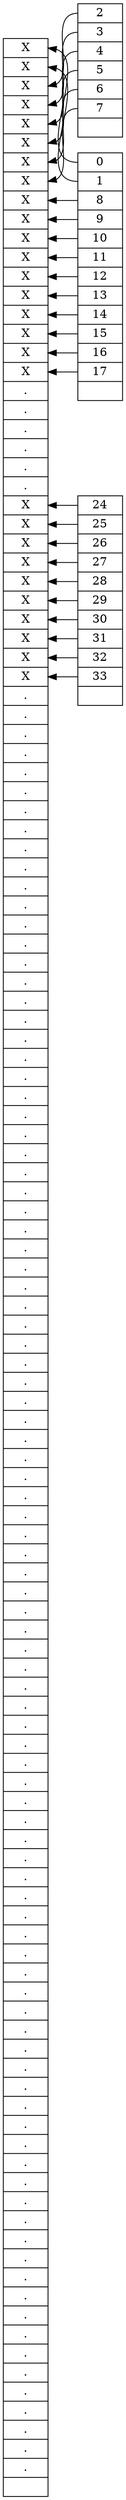 // Memsim
digraph {
	graph [rankdir=RL]
	graph [overlap=scalexy]
	node [shape=record]
	p2:2 -> frame:2
	p2:3 -> frame:3
	p2:4 -> frame:4
	p2:5 -> frame:5
	p2:6 -> frame:6
	p2:7 -> frame:7
	p2 [label="<2>2|<3>3|<4>4|<5>5|<6>6|<7>7|"]
	p5:0 -> frame:0
	p5:1 -> frame:1
	p5:8 -> frame:8
	p5:9 -> frame:9
	p5:10 -> frame:10
	p5:11 -> frame:11
	p5:12 -> frame:12
	p5:13 -> frame:13
	p5:14 -> frame:14
	p5:15 -> frame:15
	p5:16 -> frame:16
	p5:17 -> frame:17
	p5 [label="<0>0|<1>1|<8>8|<9>9|<10>10|<11>11|<12>12|<13>13|<14>14|<15>15|<16>16|<17>17|"]
	p7:24 -> frame:24
	p7:25 -> frame:25
	p7:26 -> frame:26
	p7:27 -> frame:27
	p7:28 -> frame:28
	p7:29 -> frame:29
	p7:30 -> frame:30
	p7:31 -> frame:31
	p7:32 -> frame:32
	p7:33 -> frame:33
	p7 [label="<24>24|<25>25|<26>26|<27>27|<28>28|<29>29|<30>30|<31>31|<32>32|<33>33|"]
	frame [label="<0>X|<1>X|<2>X|<3>X|<4>X|<5>X|<6>X|<7>X|<8>X|<9>X|<10>X|<11>X|<12>X|<13>X|<14>X|<15>X|<16>X|<17>X|<18>.|<19>.|<20>.|<21>.|<22>.|<23>.|<24>X|<25>X|<26>X|<27>X|<28>X|<29>X|<30>X|<31>X|<32>X|<33>X|<34>.|<35>.|<36>.|<37>.|<38>.|<39>.|<40>.|<41>.|<42>.|<43>.|<44>.|<45>.|<46>.|<47>.|<48>.|<49>.|<50>.|<51>.|<52>.|<53>.|<54>.|<55>.|<56>.|<57>.|<58>.|<59>.|<60>.|<61>.|<62>.|<63>.|<64>.|<65>.|<66>.|<67>.|<68>.|<69>.|<70>.|<71>.|<72>.|<73>.|<74>.|<75>.|<76>.|<77>.|<78>.|<79>.|<80>.|<81>.|<82>.|<83>.|<84>.|<85>.|<86>.|<87>.|<88>.|<89>.|<90>.|<91>.|<92>.|<93>.|<94>.|<95>.|<96>.|<97>.|<98>.|<99>.|<100>.|<101>.|<102>.|<103>.|<104>.|<105>.|<106>.|<107>.|<108>.|<109>.|<110>.|<111>.|<112>.|<113>.|<114>.|<115>.|<116>.|<117>.|<118>.|<119>.|<120>.|<121>.|<122>.|<123>.|<124>.|<125>.|<126>.|<127>.|"]
}
